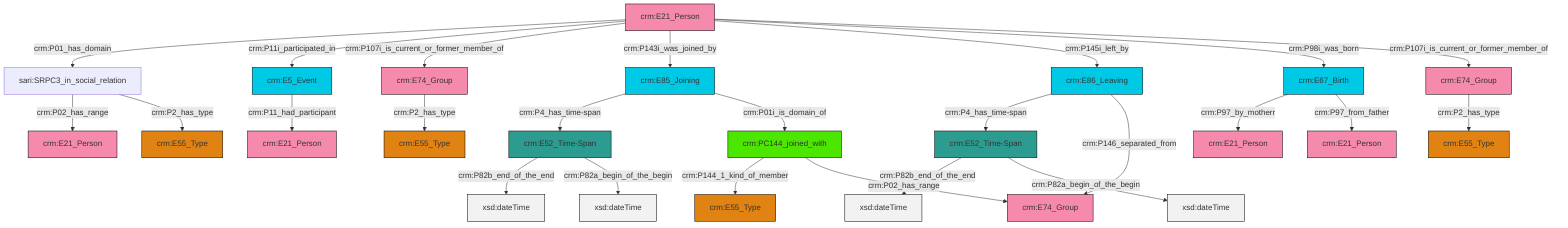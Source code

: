 graph TD
classDef Literal fill:#f2f2f2,stroke:#000000;
classDef CRM_Entity fill:#FFFFFF,stroke:#000000;
classDef Temporal_Entity fill:#00C9E6, stroke:#000000;
classDef Type fill:#E18312, stroke:#000000;
classDef Time-Span fill:#2C9C91, stroke:#000000;
classDef Appellation fill:#FFEB7F, stroke:#000000;
classDef Place fill:#008836, stroke:#000000;
classDef Persistent_Item fill:#B266B2, stroke:#000000;
classDef Conceptual_Object fill:#FFD700, stroke:#000000;
classDef Physical_Thing fill:#D2B48C, stroke:#000000;
classDef Actor fill:#f58aad, stroke:#000000;
classDef PC_Classes fill:#4ce600, stroke:#000000;
classDef Multi fill:#cccccc,stroke:#000000;

0["crm:E86_Leaving"]:::Temporal_Entity -->|crm:P4_has_time-span| 1["crm:E52_Time-Span"]:::Time-Span
4["crm:PC144_joined_with"]:::PC_Classes -->|crm:P144_1_kind_of_member| 5["crm:E55_Type"]:::Type
6["crm:E21_Person"]:::Actor -->|crm:P01_has_domain| 7["sari:SRPC3_in_social_relation"]:::Default
6["crm:E21_Person"]:::Actor -->|crm:P11i_participated_in| 9["crm:E5_Event"]:::Temporal_Entity
1["crm:E52_Time-Span"]:::Time-Span -->|crm:P82b_end_of_the_end| 10[xsd:dateTime]:::Literal
6["crm:E21_Person"]:::Actor -->|crm:P107i_is_current_or_former_member_of| 11["crm:E74_Group"]:::Actor
6["crm:E21_Person"]:::Actor -->|crm:P143i_was_joined_by| 12["crm:E85_Joining"]:::Temporal_Entity
12["crm:E85_Joining"]:::Temporal_Entity -->|crm:P4_has_time-span| 13["crm:E52_Time-Span"]:::Time-Span
6["crm:E21_Person"]:::Actor -->|crm:P145i_left_by| 0["crm:E86_Leaving"]:::Temporal_Entity
11["crm:E74_Group"]:::Actor -->|crm:P2_has_type| 14["crm:E55_Type"]:::Type
6["crm:E21_Person"]:::Actor -->|crm:P98i_was_born| 2["crm:E67_Birth"]:::Temporal_Entity
2["crm:E67_Birth"]:::Temporal_Entity -->|crm:P97_by_motherr| 28["crm:E21_Person"]:::Actor
7["sari:SRPC3_in_social_relation"]:::Default -->|crm:P02_has_range| 20["crm:E21_Person"]:::Actor
2["crm:E67_Birth"]:::Temporal_Entity -->|crm:P97_from_father| 34["crm:E21_Person"]:::Actor
6["crm:E21_Person"]:::Actor -->|crm:P107i_is_current_or_former_member_of| 32["crm:E74_Group"]:::Actor
7["sari:SRPC3_in_social_relation"]:::Default -->|crm:P2_has_type| 30["crm:E55_Type"]:::Type
12["crm:E85_Joining"]:::Temporal_Entity -->|crm:P01i_is_domain_of| 4["crm:PC144_joined_with"]:::PC_Classes
1["crm:E52_Time-Span"]:::Time-Span -->|crm:P82a_begin_of_the_begin| 35[xsd:dateTime]:::Literal
13["crm:E52_Time-Span"]:::Time-Span -->|crm:P82b_end_of_the_end| 37[xsd:dateTime]:::Literal
4["crm:PC144_joined_with"]:::PC_Classes -->|crm:P02_has_range| 40["crm:E74_Group"]:::Actor
13["crm:E52_Time-Span"]:::Time-Span -->|crm:P82a_begin_of_the_begin| 42[xsd:dateTime]:::Literal
0["crm:E86_Leaving"]:::Temporal_Entity -->|crm:P146_separated_from| 40["crm:E74_Group"]:::Actor
32["crm:E74_Group"]:::Actor -->|crm:P2_has_type| 22["crm:E55_Type"]:::Type
9["crm:E5_Event"]:::Temporal_Entity -->|crm:P11_had_participant| 44["crm:E21_Person"]:::Actor